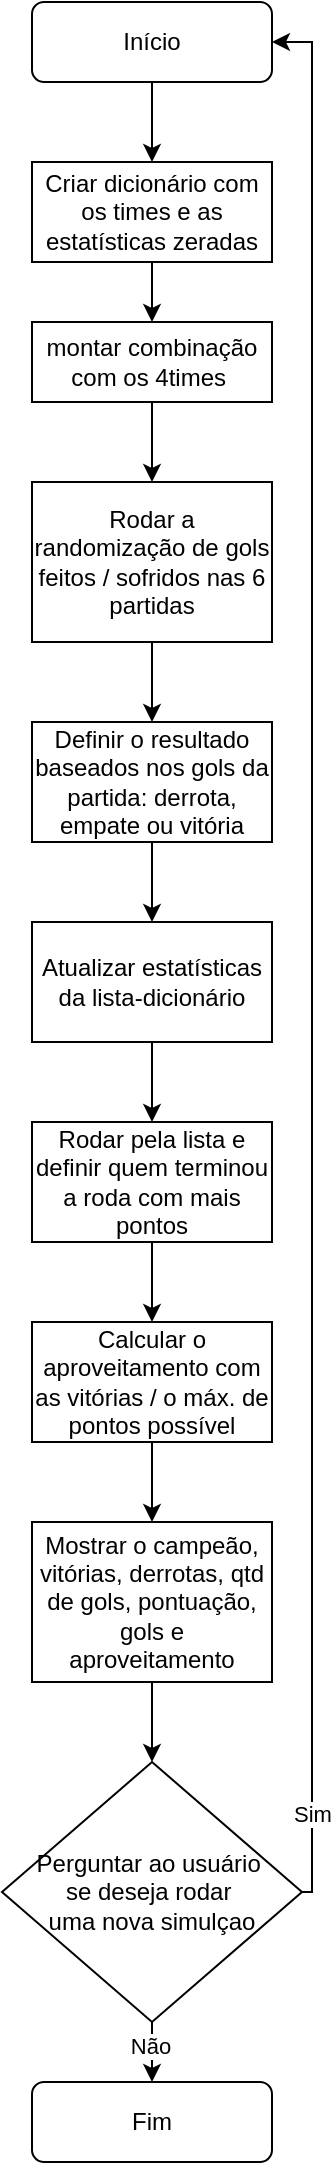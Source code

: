 <mxfile version="24.7.8">
  <diagram id="OSRmP45oUQKWocFpca-e" name="Aprovado-na-disciplina">
    <mxGraphModel grid="1" page="1" gridSize="10" guides="1" tooltips="1" connect="1" arrows="1" fold="1" pageScale="1" pageWidth="827" pageHeight="1169" math="0" shadow="0">
      <root>
        <mxCell id="0" />
        <mxCell id="1" parent="0" />
        <mxCell id="ve_ScVZvAOvUn-qgx1SI-5" value="" style="edgeStyle=orthogonalEdgeStyle;rounded=0;orthogonalLoop=1;jettySize=auto;html=1;" edge="1" parent="1" source="ve_ScVZvAOvUn-qgx1SI-1" target="ve_ScVZvAOvUn-qgx1SI-4">
          <mxGeometry relative="1" as="geometry" />
        </mxCell>
        <mxCell id="ve_ScVZvAOvUn-qgx1SI-1" value="Início" style="rounded=1;whiteSpace=wrap;html=1;" vertex="1" parent="1">
          <mxGeometry x="40" y="40" width="120" height="40" as="geometry" />
        </mxCell>
        <mxCell id="ve_ScVZvAOvUn-qgx1SI-8" value="" style="edgeStyle=orthogonalEdgeStyle;rounded=0;orthogonalLoop=1;jettySize=auto;html=1;" edge="1" parent="1" source="ve_ScVZvAOvUn-qgx1SI-2" target="ve_ScVZvAOvUn-qgx1SI-7">
          <mxGeometry relative="1" as="geometry" />
        </mxCell>
        <mxCell id="ve_ScVZvAOvUn-qgx1SI-2" value="montar combinação com os 4times&amp;nbsp;" style="rounded=0;whiteSpace=wrap;html=1;" vertex="1" parent="1">
          <mxGeometry x="40" y="200" width="120" height="40" as="geometry" />
        </mxCell>
        <mxCell id="ve_ScVZvAOvUn-qgx1SI-6" value="" style="edgeStyle=orthogonalEdgeStyle;rounded=0;orthogonalLoop=1;jettySize=auto;html=1;" edge="1" parent="1" source="ve_ScVZvAOvUn-qgx1SI-4" target="ve_ScVZvAOvUn-qgx1SI-2">
          <mxGeometry relative="1" as="geometry" />
        </mxCell>
        <mxCell id="ve_ScVZvAOvUn-qgx1SI-4" value="Criar dicionário com os times e as estatísticas zeradas" style="rounded=0;whiteSpace=wrap;html=1;" vertex="1" parent="1">
          <mxGeometry x="40" y="120" width="120" height="50" as="geometry" />
        </mxCell>
        <mxCell id="ve_ScVZvAOvUn-qgx1SI-10" value="" style="edgeStyle=orthogonalEdgeStyle;rounded=0;orthogonalLoop=1;jettySize=auto;html=1;" edge="1" parent="1" source="ve_ScVZvAOvUn-qgx1SI-7" target="ve_ScVZvAOvUn-qgx1SI-9">
          <mxGeometry relative="1" as="geometry" />
        </mxCell>
        <mxCell id="ve_ScVZvAOvUn-qgx1SI-7" value="Rodar a randomização de gols feitos / sofridos nas 6 partidas" style="rounded=0;whiteSpace=wrap;html=1;" vertex="1" parent="1">
          <mxGeometry x="40" y="280" width="120" height="80" as="geometry" />
        </mxCell>
        <mxCell id="ve_ScVZvAOvUn-qgx1SI-12" value="" style="edgeStyle=orthogonalEdgeStyle;rounded=0;orthogonalLoop=1;jettySize=auto;html=1;" edge="1" parent="1" source="ve_ScVZvAOvUn-qgx1SI-9" target="ve_ScVZvAOvUn-qgx1SI-11">
          <mxGeometry relative="1" as="geometry" />
        </mxCell>
        <mxCell id="ve_ScVZvAOvUn-qgx1SI-9" value="Definir o resultado baseados nos gols da partida: derrota, empate ou vitória" style="rounded=0;whiteSpace=wrap;html=1;" vertex="1" parent="1">
          <mxGeometry x="40" y="400" width="120" height="60" as="geometry" />
        </mxCell>
        <mxCell id="ve_ScVZvAOvUn-qgx1SI-14" value="" style="edgeStyle=orthogonalEdgeStyle;rounded=0;orthogonalLoop=1;jettySize=auto;html=1;" edge="1" parent="1" source="ve_ScVZvAOvUn-qgx1SI-11" target="ve_ScVZvAOvUn-qgx1SI-13">
          <mxGeometry relative="1" as="geometry" />
        </mxCell>
        <mxCell id="ve_ScVZvAOvUn-qgx1SI-11" value="Atualizar estatísticas da lista-dicionário" style="rounded=0;whiteSpace=wrap;html=1;" vertex="1" parent="1">
          <mxGeometry x="40" y="500" width="120" height="60" as="geometry" />
        </mxCell>
        <mxCell id="ve_ScVZvAOvUn-qgx1SI-16" value="" style="edgeStyle=orthogonalEdgeStyle;rounded=0;orthogonalLoop=1;jettySize=auto;html=1;" edge="1" parent="1" source="ve_ScVZvAOvUn-qgx1SI-13" target="ve_ScVZvAOvUn-qgx1SI-15">
          <mxGeometry relative="1" as="geometry" />
        </mxCell>
        <mxCell id="ve_ScVZvAOvUn-qgx1SI-13" value="Rodar pela lista e definir quem terminou a roda com mais pontos" style="rounded=0;whiteSpace=wrap;html=1;" vertex="1" parent="1">
          <mxGeometry x="40" y="600" width="120" height="60" as="geometry" />
        </mxCell>
        <mxCell id="ve_ScVZvAOvUn-qgx1SI-18" value="" style="edgeStyle=orthogonalEdgeStyle;rounded=0;orthogonalLoop=1;jettySize=auto;html=1;" edge="1" parent="1" source="ve_ScVZvAOvUn-qgx1SI-15" target="ve_ScVZvAOvUn-qgx1SI-17">
          <mxGeometry relative="1" as="geometry" />
        </mxCell>
        <mxCell id="ve_ScVZvAOvUn-qgx1SI-15" value="Calcular o aproveitamento com as vitórias / o máx. de pontos possível" style="rounded=0;whiteSpace=wrap;html=1;" vertex="1" parent="1">
          <mxGeometry x="40" y="700" width="120" height="60" as="geometry" />
        </mxCell>
        <mxCell id="ve_ScVZvAOvUn-qgx1SI-20" value="" style="edgeStyle=orthogonalEdgeStyle;rounded=0;orthogonalLoop=1;jettySize=auto;html=1;" edge="1" parent="1" source="ve_ScVZvAOvUn-qgx1SI-17">
          <mxGeometry relative="1" as="geometry">
            <mxPoint x="100" y="920" as="targetPoint" />
          </mxGeometry>
        </mxCell>
        <mxCell id="ve_ScVZvAOvUn-qgx1SI-17" value="Mostrar o campeão, vitórias, derrotas, qtd de gols, pontuação, gols e aproveitamento" style="rounded=0;whiteSpace=wrap;html=1;" vertex="1" parent="1">
          <mxGeometry x="40" y="800" width="120" height="80" as="geometry" />
        </mxCell>
        <mxCell id="fv6GLfOP9xAPZV697l4t-6" value="" style="edgeStyle=orthogonalEdgeStyle;rounded=0;orthogonalLoop=1;jettySize=auto;html=1;" edge="1" parent="1" source="fv6GLfOP9xAPZV697l4t-3" target="fv6GLfOP9xAPZV697l4t-5">
          <mxGeometry relative="1" as="geometry" />
        </mxCell>
        <mxCell id="fv6GLfOP9xAPZV697l4t-8" value="Não" style="edgeLabel;html=1;align=center;verticalAlign=middle;resizable=0;points=[];" connectable="0" vertex="1" parent="fv6GLfOP9xAPZV697l4t-6">
          <mxGeometry x="0.286" y="-1" relative="1" as="geometry">
            <mxPoint as="offset" />
          </mxGeometry>
        </mxCell>
        <mxCell id="fv6GLfOP9xAPZV697l4t-7" style="edgeStyle=orthogonalEdgeStyle;rounded=0;orthogonalLoop=1;jettySize=auto;html=1;entryX=1;entryY=0.5;entryDx=0;entryDy=0;" edge="1" parent="1" source="fv6GLfOP9xAPZV697l4t-3" target="ve_ScVZvAOvUn-qgx1SI-1">
          <mxGeometry relative="1" as="geometry">
            <Array as="points">
              <mxPoint x="180" y="985" />
              <mxPoint x="180" y="60" />
            </Array>
          </mxGeometry>
        </mxCell>
        <mxCell id="fv6GLfOP9xAPZV697l4t-9" value="Sim" style="edgeLabel;html=1;align=center;verticalAlign=middle;resizable=0;points=[];" connectable="0" vertex="1" parent="fv6GLfOP9xAPZV697l4t-7">
          <mxGeometry x="-0.906" relative="1" as="geometry">
            <mxPoint as="offset" />
          </mxGeometry>
        </mxCell>
        <mxCell id="fv6GLfOP9xAPZV697l4t-3" value="Perguntar ao usuário&amp;nbsp;&lt;div&gt;se deseja rodar&amp;nbsp;&lt;/div&gt;&lt;div&gt;uma nova simulçao&lt;/div&gt;" style="rhombus;whiteSpace=wrap;html=1;" vertex="1" parent="1">
          <mxGeometry x="25" y="920" width="150" height="130" as="geometry" />
        </mxCell>
        <mxCell id="fv6GLfOP9xAPZV697l4t-5" value="Fim" style="rounded=1;whiteSpace=wrap;html=1;" vertex="1" parent="1">
          <mxGeometry x="40" y="1080" width="120" height="40" as="geometry" />
        </mxCell>
      </root>
    </mxGraphModel>
  </diagram>
</mxfile>
